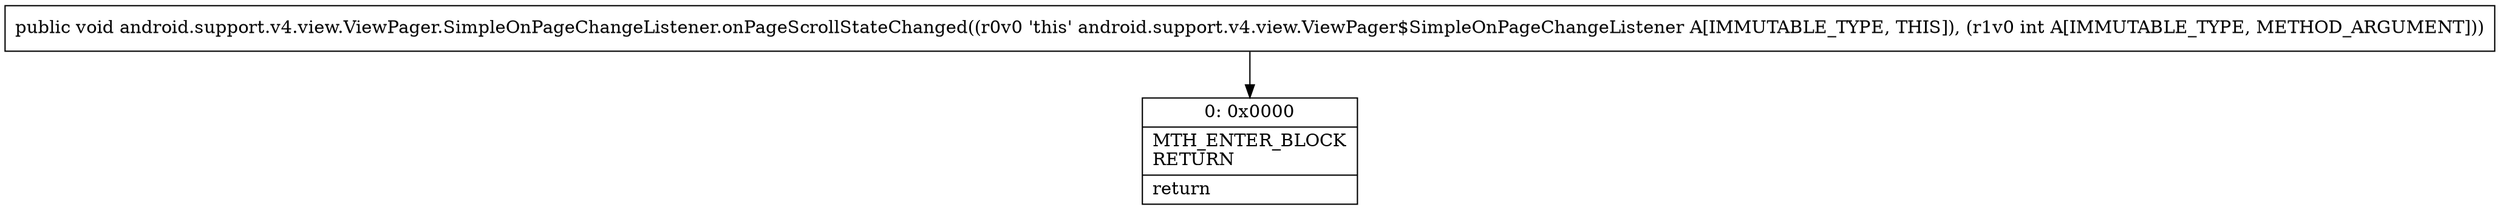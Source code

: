 digraph "CFG forandroid.support.v4.view.ViewPager.SimpleOnPageChangeListener.onPageScrollStateChanged(I)V" {
Node_0 [shape=record,label="{0\:\ 0x0000|MTH_ENTER_BLOCK\lRETURN\l|return\l}"];
MethodNode[shape=record,label="{public void android.support.v4.view.ViewPager.SimpleOnPageChangeListener.onPageScrollStateChanged((r0v0 'this' android.support.v4.view.ViewPager$SimpleOnPageChangeListener A[IMMUTABLE_TYPE, THIS]), (r1v0 int A[IMMUTABLE_TYPE, METHOD_ARGUMENT])) }"];
MethodNode -> Node_0;
}


